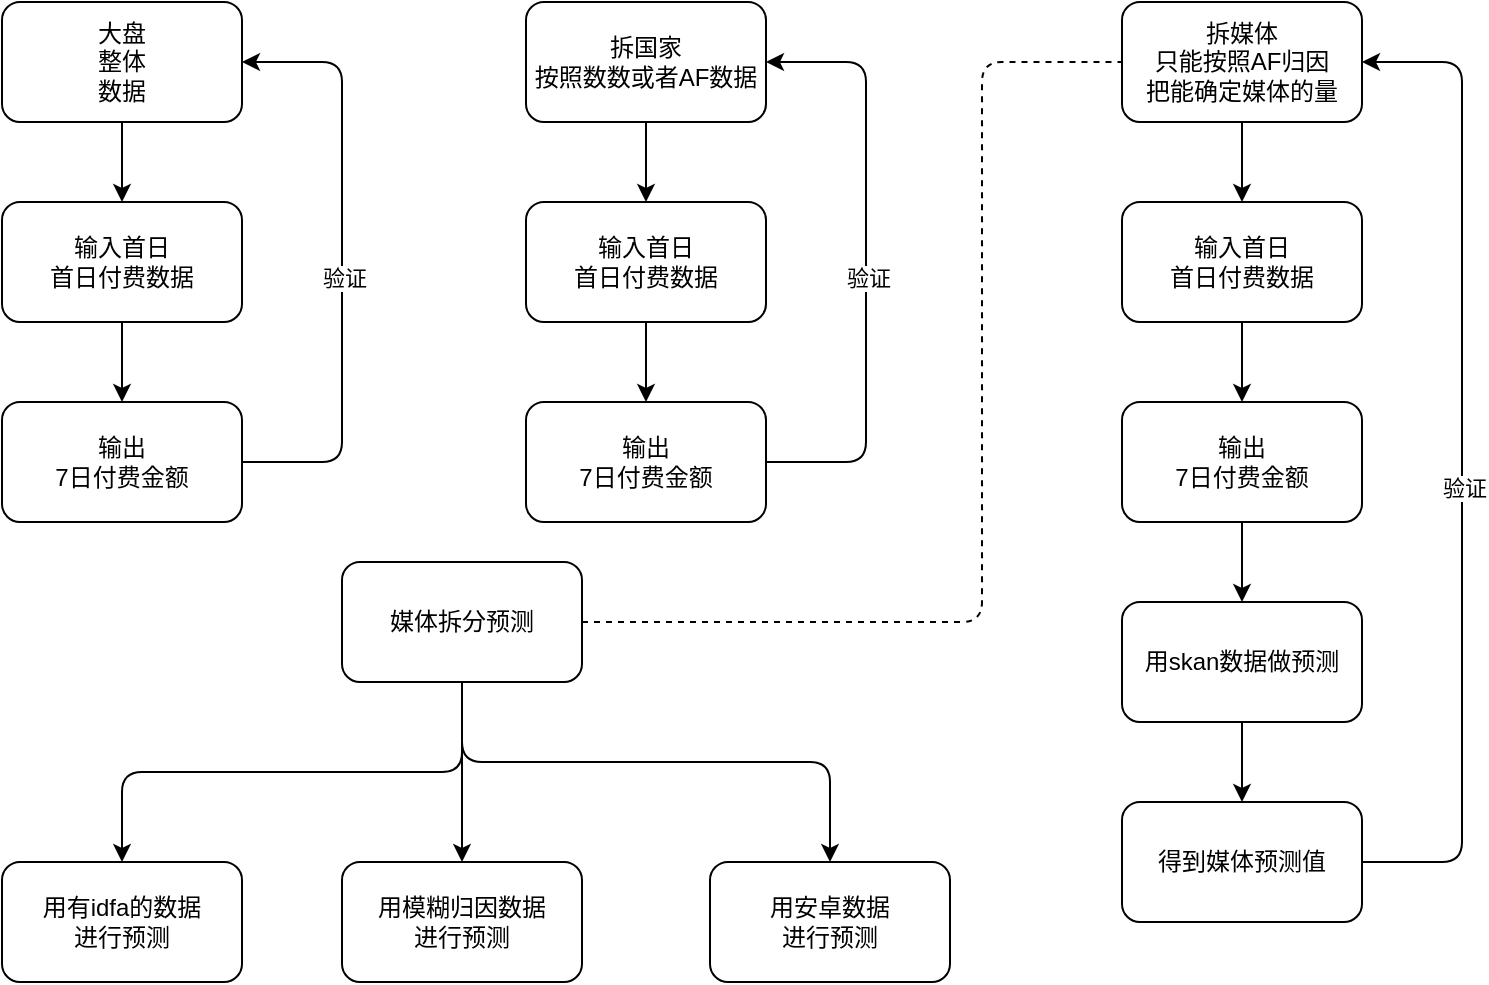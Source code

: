 <mxfile>
    <diagram id="xROlc6mwYwu2OEyD-exM" name="Page-1">
        <mxGraphModel dx="1210" dy="598" grid="1" gridSize="10" guides="1" tooltips="1" connect="1" arrows="1" fold="1" page="1" pageScale="1" pageWidth="827" pageHeight="1169" math="0" shadow="0">
            <root>
                <mxCell id="0"/>
                <mxCell id="1" parent="0"/>
                <mxCell id="47" value="" style="edgeStyle=none;html=1;" edge="1" parent="1" source="45" target="46">
                    <mxGeometry relative="1" as="geometry"/>
                </mxCell>
                <mxCell id="45" value="大盘&lt;br&gt;整体&lt;br&gt;数据" style="rounded=1;whiteSpace=wrap;html=1;" vertex="1" parent="1">
                    <mxGeometry x="60" y="50" width="120" height="60" as="geometry"/>
                </mxCell>
                <mxCell id="49" value="" style="edgeStyle=none;html=1;" edge="1" parent="1" source="46" target="48">
                    <mxGeometry relative="1" as="geometry"/>
                </mxCell>
                <mxCell id="46" value="输入首日&lt;br&gt;首日付费数据" style="rounded=1;whiteSpace=wrap;html=1;" vertex="1" parent="1">
                    <mxGeometry x="60" y="150" width="120" height="60" as="geometry"/>
                </mxCell>
                <mxCell id="48" value="输出&lt;br&gt;7日付费金额" style="whiteSpace=wrap;html=1;rounded=1;" vertex="1" parent="1">
                    <mxGeometry x="60" y="250" width="120" height="60" as="geometry"/>
                </mxCell>
                <mxCell id="50" value="" style="endArrow=classic;html=1;exitX=1;exitY=0.5;exitDx=0;exitDy=0;entryX=1;entryY=0.5;entryDx=0;entryDy=0;edgeStyle=orthogonalEdgeStyle;" edge="1" parent="1" source="48" target="45">
                    <mxGeometry width="50" height="50" relative="1" as="geometry">
                        <mxPoint x="230" y="270" as="sourcePoint"/>
                        <mxPoint x="280" y="220" as="targetPoint"/>
                        <Array as="points">
                            <mxPoint x="230" y="280"/>
                            <mxPoint x="230" y="80"/>
                        </Array>
                    </mxGeometry>
                </mxCell>
                <mxCell id="51" value="验证" style="edgeLabel;html=1;align=center;verticalAlign=middle;resizable=0;points=[];" vertex="1" connectable="0" parent="50">
                    <mxGeometry x="-0.053" y="-1" relative="1" as="geometry">
                        <mxPoint as="offset"/>
                    </mxGeometry>
                </mxCell>
                <mxCell id="54" value="" style="edgeStyle=orthogonalEdgeStyle;html=1;" edge="1" parent="1" source="52" target="53">
                    <mxGeometry relative="1" as="geometry"/>
                </mxCell>
                <mxCell id="52" value="拆国家&lt;br&gt;按照数数或者AF数据" style="rounded=1;whiteSpace=wrap;html=1;" vertex="1" parent="1">
                    <mxGeometry x="322" y="50" width="120" height="60" as="geometry"/>
                </mxCell>
                <mxCell id="56" value="" style="edgeStyle=orthogonalEdgeStyle;html=1;" edge="1" parent="1" source="53" target="55">
                    <mxGeometry relative="1" as="geometry"/>
                </mxCell>
                <mxCell id="53" value="输入首日&lt;br&gt;首日付费数据" style="whiteSpace=wrap;html=1;rounded=1;" vertex="1" parent="1">
                    <mxGeometry x="322" y="150" width="120" height="60" as="geometry"/>
                </mxCell>
                <mxCell id="55" value="&lt;span&gt;输出&lt;/span&gt;&lt;br&gt;&lt;span&gt;7日付费金额&lt;/span&gt;" style="whiteSpace=wrap;html=1;rounded=1;" vertex="1" parent="1">
                    <mxGeometry x="322" y="250" width="120" height="60" as="geometry"/>
                </mxCell>
                <mxCell id="57" value="" style="endArrow=classic;html=1;exitX=1;exitY=0.5;exitDx=0;exitDy=0;entryX=1;entryY=0.5;entryDx=0;entryDy=0;edgeStyle=orthogonalEdgeStyle;" edge="1" parent="1">
                    <mxGeometry width="50" height="50" relative="1" as="geometry">
                        <mxPoint x="442" y="280" as="sourcePoint"/>
                        <mxPoint x="442" y="80" as="targetPoint"/>
                        <Array as="points">
                            <mxPoint x="492" y="280"/>
                            <mxPoint x="492" y="80"/>
                        </Array>
                    </mxGeometry>
                </mxCell>
                <mxCell id="58" value="验证" style="edgeLabel;html=1;align=center;verticalAlign=middle;resizable=0;points=[];" vertex="1" connectable="0" parent="57">
                    <mxGeometry x="-0.053" y="-1" relative="1" as="geometry">
                        <mxPoint as="offset"/>
                    </mxGeometry>
                </mxCell>
                <mxCell id="61" value="" style="edgeStyle=orthogonalEdgeStyle;html=1;" edge="1" parent="1" source="59" target="60">
                    <mxGeometry relative="1" as="geometry"/>
                </mxCell>
                <mxCell id="59" value="拆媒体&lt;br&gt;只能按照AF归因&lt;br&gt;把能确定媒体的量" style="rounded=1;whiteSpace=wrap;html=1;" vertex="1" parent="1">
                    <mxGeometry x="620" y="50" width="120" height="60" as="geometry"/>
                </mxCell>
                <mxCell id="63" value="" style="edgeStyle=orthogonalEdgeStyle;html=1;" edge="1" parent="1" source="60" target="62">
                    <mxGeometry relative="1" as="geometry"/>
                </mxCell>
                <mxCell id="60" value="&lt;span&gt;输入首日&lt;/span&gt;&lt;br&gt;&lt;span&gt;首日付费数据&lt;/span&gt;" style="whiteSpace=wrap;html=1;rounded=1;" vertex="1" parent="1">
                    <mxGeometry x="620" y="150" width="120" height="60" as="geometry"/>
                </mxCell>
                <mxCell id="65" value="" style="edgeStyle=orthogonalEdgeStyle;html=1;" edge="1" parent="1" source="62" target="64">
                    <mxGeometry relative="1" as="geometry"/>
                </mxCell>
                <mxCell id="62" value="&lt;span&gt;输出&lt;/span&gt;&lt;br&gt;&lt;span&gt;7日付费金额&lt;/span&gt;" style="whiteSpace=wrap;html=1;rounded=1;" vertex="1" parent="1">
                    <mxGeometry x="620" y="250" width="120" height="60" as="geometry"/>
                </mxCell>
                <mxCell id="67" value="" style="edgeStyle=orthogonalEdgeStyle;html=1;" edge="1" parent="1" source="64" target="66">
                    <mxGeometry relative="1" as="geometry"/>
                </mxCell>
                <mxCell id="64" value="用skan数据做预测" style="whiteSpace=wrap;html=1;rounded=1;" vertex="1" parent="1">
                    <mxGeometry x="620" y="350" width="120" height="60" as="geometry"/>
                </mxCell>
                <mxCell id="66" value="得到媒体预测值" style="whiteSpace=wrap;html=1;rounded=1;" vertex="1" parent="1">
                    <mxGeometry x="620" y="450" width="120" height="60" as="geometry"/>
                </mxCell>
                <mxCell id="68" value="" style="endArrow=classic;html=1;exitX=1;exitY=0.5;exitDx=0;exitDy=0;entryX=1;entryY=0.5;entryDx=0;entryDy=0;edgeStyle=orthogonalEdgeStyle;" edge="1" parent="1" target="59">
                    <mxGeometry width="50" height="50" relative="1" as="geometry">
                        <mxPoint x="740" y="480" as="sourcePoint"/>
                        <mxPoint x="740" y="280" as="targetPoint"/>
                        <Array as="points">
                            <mxPoint x="790" y="480"/>
                            <mxPoint x="790" y="80"/>
                        </Array>
                    </mxGeometry>
                </mxCell>
                <mxCell id="69" value="验证" style="edgeLabel;html=1;align=center;verticalAlign=middle;resizable=0;points=[];" vertex="1" connectable="0" parent="68">
                    <mxGeometry x="-0.053" y="-1" relative="1" as="geometry">
                        <mxPoint as="offset"/>
                    </mxGeometry>
                </mxCell>
                <mxCell id="70" value="" style="endArrow=none;dashed=1;html=1;entryX=0;entryY=0.5;entryDx=0;entryDy=0;edgeStyle=orthogonalEdgeStyle;exitX=1;exitY=0.5;exitDx=0;exitDy=0;" edge="1" parent="1" source="71" target="59">
                    <mxGeometry width="50" height="50" relative="1" as="geometry">
                        <mxPoint x="210" y="440" as="sourcePoint"/>
                        <mxPoint x="260" y="390" as="targetPoint"/>
                        <Array as="points">
                            <mxPoint x="550" y="360"/>
                            <mxPoint x="550" y="80"/>
                        </Array>
                    </mxGeometry>
                </mxCell>
                <mxCell id="73" value="" style="edgeStyle=orthogonalEdgeStyle;html=1;exitX=0.5;exitY=1;exitDx=0;exitDy=0;" edge="1" parent="1" source="71" target="72">
                    <mxGeometry relative="1" as="geometry"/>
                </mxCell>
                <mxCell id="71" value="媒体拆分预测" style="rounded=1;whiteSpace=wrap;html=1;" vertex="1" parent="1">
                    <mxGeometry x="230" y="330" width="120" height="60" as="geometry"/>
                </mxCell>
                <mxCell id="72" value="用有idfa的数据&lt;br&gt;进行预测" style="whiteSpace=wrap;html=1;rounded=1;" vertex="1" parent="1">
                    <mxGeometry x="60" y="480" width="120" height="60" as="geometry"/>
                </mxCell>
                <mxCell id="74" value="用模糊归因数据&lt;br&gt;进行预测" style="whiteSpace=wrap;html=1;rounded=1;" vertex="1" parent="1">
                    <mxGeometry x="230" y="480" width="120" height="60" as="geometry"/>
                </mxCell>
                <mxCell id="75" value="用安卓数据&lt;br&gt;进行预测" style="whiteSpace=wrap;html=1;rounded=1;" vertex="1" parent="1">
                    <mxGeometry x="414" y="480" width="120" height="60" as="geometry"/>
                </mxCell>
                <mxCell id="76" value="" style="edgeStyle=orthogonalEdgeStyle;html=1;exitX=0.5;exitY=1;exitDx=0;exitDy=0;entryX=0.5;entryY=0;entryDx=0;entryDy=0;" edge="1" parent="1" source="71" target="74">
                    <mxGeometry relative="1" as="geometry">
                        <mxPoint x="310" y="400" as="sourcePoint"/>
                        <mxPoint x="130" y="490" as="targetPoint"/>
                    </mxGeometry>
                </mxCell>
                <mxCell id="77" value="" style="edgeStyle=orthogonalEdgeStyle;html=1;entryX=0.5;entryY=0;entryDx=0;entryDy=0;" edge="1" parent="1" target="75">
                    <mxGeometry relative="1" as="geometry">
                        <mxPoint x="290" y="390" as="sourcePoint"/>
                        <mxPoint x="300" y="490" as="targetPoint"/>
                        <Array as="points">
                            <mxPoint x="290" y="430"/>
                            <mxPoint x="474" y="430"/>
                        </Array>
                    </mxGeometry>
                </mxCell>
            </root>
        </mxGraphModel>
    </diagram>
</mxfile>